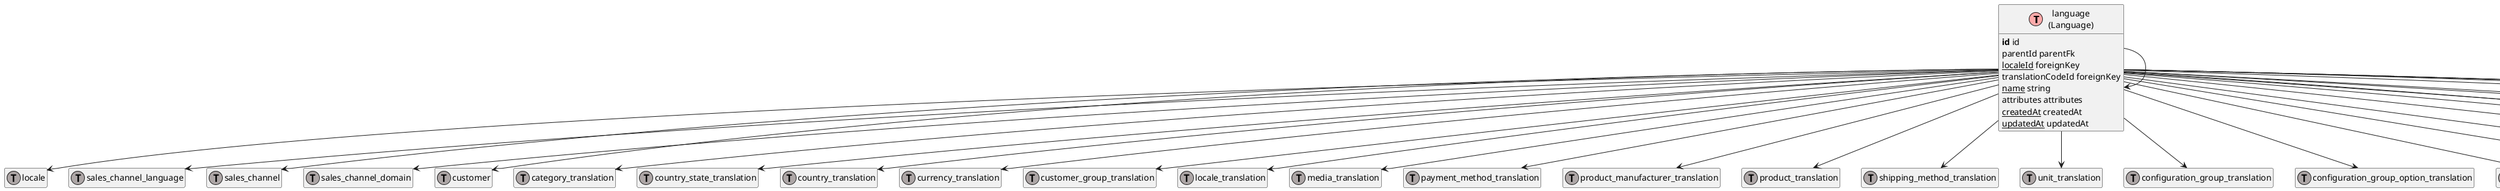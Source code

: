 @startuml
' uncomment the line below if you're using computer with a retina display
' skinparam dpi 300
!define Table(name,desc) class name as "desc" << (T,#FFAAAA) >>
!define ForeignTable(name,desc) class name as "desc" << (T,#ada6a6) >>
!define TranslationTable(name,desc) class name as "desc" << (I,#4286f4) >>
' we use bold for primary key
' green color for unique
' and underscore for not_null
!define primary_key(x) <b>x</b>
!define unique(x) <color:green>x</color>
!define not_null(x) <u>x</u>
' other tags available:
' <i></i>
' <back:COLOR></color>, where color is a color name or html color code
' (#FFAACC)
' see: http://plantuml.com/classes.html#More
hide methods
hide stereotypes
hide empty members
skinparam backgroundColor #FFFFFF

' entities

Table(ShopwareCoreSystemLanguageLanguageDefinition, "language\n(Language)") {
   primary_key(id) id
   parentId parentFk
   not_null(localeId) foreignKey
   translationCodeId foreignKey
   not_null(name) string
   attributes attributes
   not_null(createdAt) createdAt
   not_null(updatedAt) updatedAt
}
ForeignTable(ShopwareCoreSystemLocaleLocaleDefinition, "locale") {
}
ForeignTable(ShopwareCoreSystemSalesChannelAggregateSalesChannelLanguageSalesChannelLanguageDefinition, "sales_channel_language") {
}
ForeignTable(ShopwareCoreSystemSalesChannelSalesChannelDefinition, "sales_channel") {
}
ForeignTable(ShopwareCoreSystemSalesChannelAggregateSalesChannelDomainSalesChannelDomainDefinition, "sales_channel_domain") {
}
ForeignTable(ShopwareCoreCheckoutCustomerCustomerDefinition, "customer") {
}
ForeignTable(ShopwareCoreContentCategoryAggregateCategoryTranslationCategoryTranslationDefinition, "category_translation") {
}
ForeignTable(ShopwareCoreSystemCountryAggregateCountryStateTranslationCountryStateTranslationDefinition, "country_state_translation") {
}
ForeignTable(ShopwareCoreSystemCountryAggregateCountryTranslationCountryTranslationDefinition, "country_translation") {
}
ForeignTable(ShopwareCoreSystemCurrencyAggregateCurrencyTranslationCurrencyTranslationDefinition, "currency_translation") {
}
ForeignTable(ShopwareCoreCheckoutCustomerAggregateCustomerGroupTranslationCustomerGroupTranslationDefinition, "customer_group_translation") {
}
ForeignTable(ShopwareCoreSystemLocaleAggregateLocaleTranslationLocaleTranslationDefinition, "locale_translation") {
}
ForeignTable(ShopwareCoreContentMediaAggregateMediaTranslationMediaTranslationDefinition, "media_translation") {
}
ForeignTable(ShopwareCoreCheckoutPaymentAggregatePaymentMethodTranslationPaymentMethodTranslationDefinition, "payment_method_translation") {
}
ForeignTable(ShopwareCoreContentProductAggregateProductManufacturerTranslationProductManufacturerTranslationDefinition, "product_manufacturer_translation") {
}
ForeignTable(ShopwareCoreContentProductAggregateProductTranslationProductTranslationDefinition, "product_translation") {
}
ForeignTable(ShopwareCoreCheckoutShippingAggregateShippingMethodTranslationShippingMethodTranslationDefinition, "shipping_method_translation") {
}
ForeignTable(ShopwareCoreSystemUnitAggregateUnitTranslationUnitTranslationDefinition, "unit_translation") {
}
ForeignTable(ShopwareCoreContentConfigurationAggregateConfigurationGroupTranslationConfigurationGroupTranslationDefinition, "configuration_group_translation") {
}
ForeignTable(ShopwareCoreContentConfigurationAggregateConfigurationGroupOptionTranslationConfigurationGroupOptionTranslationDefinition, "configuration_group_option_translation") {
}
ForeignTable(ShopwareCoreCheckoutDiscountSurchargeAggregateDiscountSurchargeTranslationDiscountSurchargeTranslationDefinition, "discount_surcharge_translation") {
}
ForeignTable(ShopwareCoreSystemSalesChannelAggregateSalesChannelTranslationSalesChannelTranslationDefinition, "sales_channel_translation") {
}
ForeignTable(ShopwareCoreSystemSalesChannelAggregateSalesChannelTypeTranslationSalesChannelTypeTranslationDefinition, "sales_channel_type_translation") {
}
ForeignTable(ShopwareCoreSystemSalutationAggregateSalutationTranslationSalutationTranslationDefinition, "salutation_translation") {
}
ForeignTable(ShopwareCoreFrameworkSearchSearchDocumentDefinition, "search_document") {
}
ForeignTable(ShopwareCoreFrameworkPluginAggregatePluginTranslationPluginTranslationDefinition, "plugin_translation") {
}
ForeignTable(ShopwareCoreContentProductStreamAggregateProductStreamTranslationProductStreamTranslationDefinition, "product_stream_translation") {
}
ForeignTable(ShopwareCoreSystemStateMachineStateMachineTranslationDefinition, "state_machine_translation") {
}
ForeignTable(ShopwareCoreSystemStateMachineAggregationStateMachineStateStateMachineStateTranslationDefinition, "state_machine_state_translation") {
}
ForeignTable(ShopwareCoreContentCmsAggregateCmsPageTranslationCmsPageTranslationDefinition, "cms_page_translation") {
}
ForeignTable(ShopwareCoreContentCmsAggregateCmsSlotTranslationCmsSlotTranslationDefinition, "cms_slot_translation") {
}
ForeignTable(ShopwareCoreContentNavigationAggregateNavigationTranslationNavigationTranslationDefinition, "navigation_translation") {
}
ForeignTable(ShopwareCoreContentMailTemplateAggregateMailTemplateTranslationMailTemplateTranslationDefinition, "mail_template_translation") {
}
ForeignTable(ShopwareCoreContentMailTemplateAggregateMailHeaderFooterTranslationMailHeaderFooterTranslationDefinition, "mail_header_footer_translation") {
}

' relationshipd

ShopwareCoreSystemLanguageLanguageDefinition --> ShopwareCoreSystemLanguageLanguageDefinition
ShopwareCoreSystemLanguageLanguageDefinition --> ShopwareCoreSystemLocaleLocaleDefinition
ShopwareCoreSystemLanguageLanguageDefinition --> ShopwareCoreSystemSalesChannelAggregateSalesChannelLanguageSalesChannelLanguageDefinition
ShopwareCoreSystemLanguageLanguageDefinition --> ShopwareCoreSystemSalesChannelSalesChannelDefinition
ShopwareCoreSystemLanguageLanguageDefinition --> ShopwareCoreSystemSalesChannelAggregateSalesChannelDomainSalesChannelDomainDefinition
ShopwareCoreSystemLanguageLanguageDefinition --> ShopwareCoreCheckoutCustomerCustomerDefinition
ShopwareCoreSystemLanguageLanguageDefinition --> ShopwareCoreContentCategoryAggregateCategoryTranslationCategoryTranslationDefinition
ShopwareCoreSystemLanguageLanguageDefinition --> ShopwareCoreSystemCountryAggregateCountryStateTranslationCountryStateTranslationDefinition
ShopwareCoreSystemLanguageLanguageDefinition --> ShopwareCoreSystemCountryAggregateCountryTranslationCountryTranslationDefinition
ShopwareCoreSystemLanguageLanguageDefinition --> ShopwareCoreSystemCurrencyAggregateCurrencyTranslationCurrencyTranslationDefinition
ShopwareCoreSystemLanguageLanguageDefinition --> ShopwareCoreCheckoutCustomerAggregateCustomerGroupTranslationCustomerGroupTranslationDefinition
ShopwareCoreSystemLanguageLanguageDefinition --> ShopwareCoreSystemLocaleAggregateLocaleTranslationLocaleTranslationDefinition
ShopwareCoreSystemLanguageLanguageDefinition --> ShopwareCoreContentMediaAggregateMediaTranslationMediaTranslationDefinition
ShopwareCoreSystemLanguageLanguageDefinition --> ShopwareCoreCheckoutPaymentAggregatePaymentMethodTranslationPaymentMethodTranslationDefinition
ShopwareCoreSystemLanguageLanguageDefinition --> ShopwareCoreContentProductAggregateProductManufacturerTranslationProductManufacturerTranslationDefinition
ShopwareCoreSystemLanguageLanguageDefinition --> ShopwareCoreContentProductAggregateProductTranslationProductTranslationDefinition
ShopwareCoreSystemLanguageLanguageDefinition --> ShopwareCoreCheckoutShippingAggregateShippingMethodTranslationShippingMethodTranslationDefinition
ShopwareCoreSystemLanguageLanguageDefinition --> ShopwareCoreSystemUnitAggregateUnitTranslationUnitTranslationDefinition
ShopwareCoreSystemLanguageLanguageDefinition --> ShopwareCoreContentConfigurationAggregateConfigurationGroupTranslationConfigurationGroupTranslationDefinition
ShopwareCoreSystemLanguageLanguageDefinition --> ShopwareCoreContentConfigurationAggregateConfigurationGroupOptionTranslationConfigurationGroupOptionTranslationDefinition
ShopwareCoreSystemLanguageLanguageDefinition --> ShopwareCoreCheckoutDiscountSurchargeAggregateDiscountSurchargeTranslationDiscountSurchargeTranslationDefinition
ShopwareCoreSystemLanguageLanguageDefinition --> ShopwareCoreSystemSalesChannelAggregateSalesChannelTranslationSalesChannelTranslationDefinition
ShopwareCoreSystemLanguageLanguageDefinition --> ShopwareCoreSystemSalesChannelAggregateSalesChannelTypeTranslationSalesChannelTypeTranslationDefinition
ShopwareCoreSystemLanguageLanguageDefinition --> ShopwareCoreSystemSalutationAggregateSalutationTranslationSalutationTranslationDefinition
ShopwareCoreSystemLanguageLanguageDefinition --> ShopwareCoreFrameworkSearchSearchDocumentDefinition
ShopwareCoreSystemLanguageLanguageDefinition --> ShopwareCoreFrameworkPluginAggregatePluginTranslationPluginTranslationDefinition
ShopwareCoreSystemLanguageLanguageDefinition --> ShopwareCoreContentProductStreamAggregateProductStreamTranslationProductStreamTranslationDefinition
ShopwareCoreSystemLanguageLanguageDefinition --> ShopwareCoreSystemStateMachineStateMachineTranslationDefinition
ShopwareCoreSystemLanguageLanguageDefinition --> ShopwareCoreSystemStateMachineAggregationStateMachineStateStateMachineStateTranslationDefinition
ShopwareCoreSystemLanguageLanguageDefinition --> ShopwareCoreContentCmsAggregateCmsPageTranslationCmsPageTranslationDefinition
ShopwareCoreSystemLanguageLanguageDefinition --> ShopwareCoreContentCmsAggregateCmsSlotTranslationCmsSlotTranslationDefinition
ShopwareCoreSystemLanguageLanguageDefinition --> ShopwareCoreContentNavigationAggregateNavigationTranslationNavigationTranslationDefinition
ShopwareCoreSystemLanguageLanguageDefinition --> ShopwareCoreContentMailTemplateAggregateMailTemplateTranslationMailTemplateTranslationDefinition
ShopwareCoreSystemLanguageLanguageDefinition --> ShopwareCoreContentMailTemplateAggregateMailHeaderFooterTranslationMailHeaderFooterTranslationDefinition
@enduml
